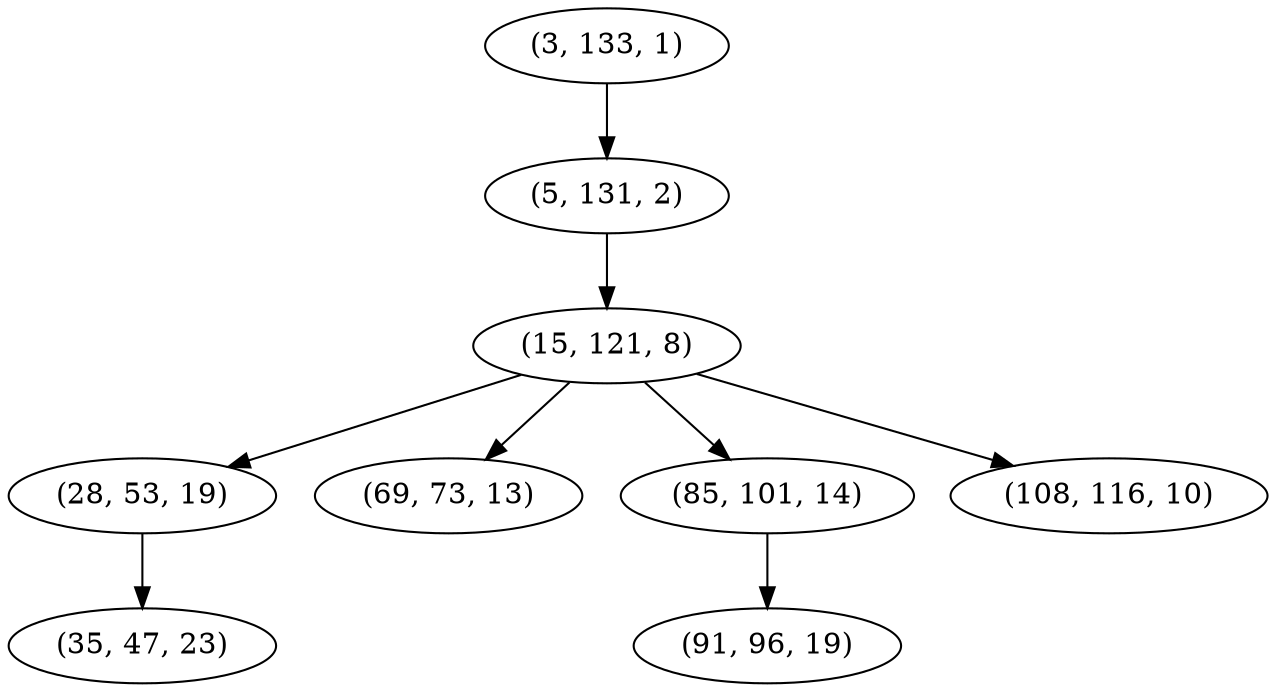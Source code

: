 digraph tree {
    "(3, 133, 1)";
    "(5, 131, 2)";
    "(15, 121, 8)";
    "(28, 53, 19)";
    "(35, 47, 23)";
    "(69, 73, 13)";
    "(85, 101, 14)";
    "(91, 96, 19)";
    "(108, 116, 10)";
    "(3, 133, 1)" -> "(5, 131, 2)";
    "(5, 131, 2)" -> "(15, 121, 8)";
    "(15, 121, 8)" -> "(28, 53, 19)";
    "(15, 121, 8)" -> "(69, 73, 13)";
    "(15, 121, 8)" -> "(85, 101, 14)";
    "(15, 121, 8)" -> "(108, 116, 10)";
    "(28, 53, 19)" -> "(35, 47, 23)";
    "(85, 101, 14)" -> "(91, 96, 19)";
}

